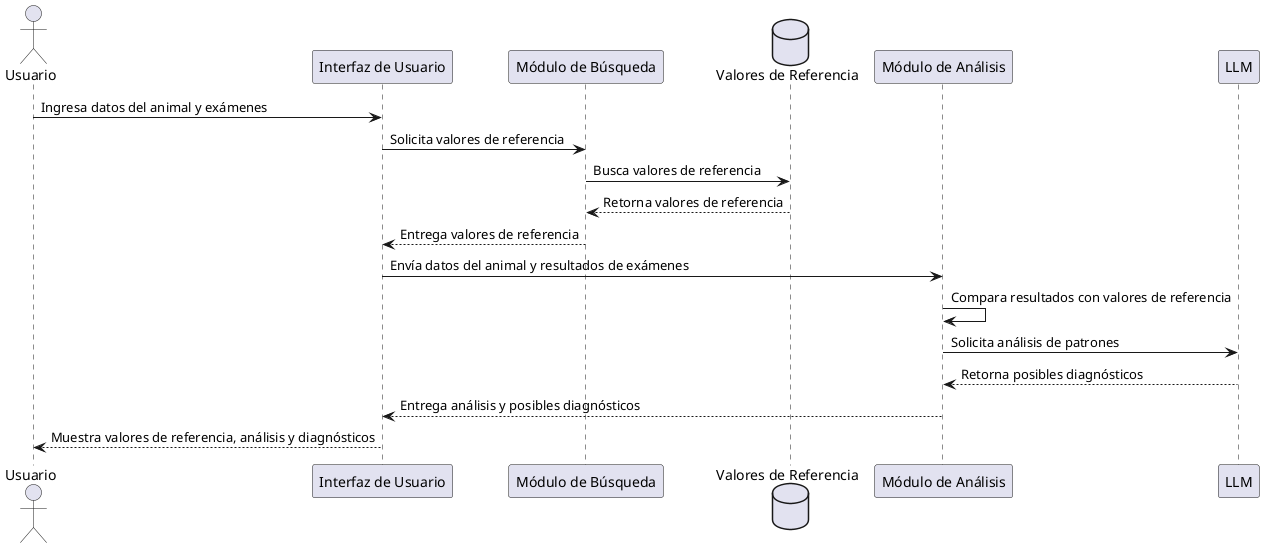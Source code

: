 @startuml
actor Usuario
participant "Interfaz de Usuario" as IU
participant "Módulo de Búsqueda" as MB
database "Valores de Referencia" as VR
participant "Módulo de Análisis" as MA
participant "LLM" as LLM

Usuario -> IU: Ingresa datos del animal y exámenes
IU -> MB: Solicita valores de referencia
MB -> VR: Busca valores de referencia
VR --> MB: Retorna valores de referencia
MB --> IU: Entrega valores de referencia
IU -> MA: Envía datos del animal y resultados de exámenes
MA -> MA: Compara resultados con valores de referencia
MA -> LLM: Solicita análisis de patrones
LLM --> MA: Retorna posibles diagnósticos
MA --> IU: Entrega análisis y posibles diagnósticos
IU --> Usuario: Muestra valores de referencia, análisis y diagnósticos
@enduml

